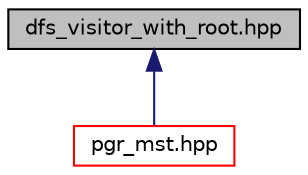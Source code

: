 digraph "dfs_visitor_with_root.hpp"
{
  edge [fontname="Helvetica",fontsize="10",labelfontname="Helvetica",labelfontsize="10"];
  node [fontname="Helvetica",fontsize="10",shape=record];
  Node4 [label="dfs_visitor_with_root.hpp",height=0.2,width=0.4,color="black", fillcolor="grey75", style="filled", fontcolor="black"];
  Node4 -> Node5 [dir="back",color="midnightblue",fontsize="10",style="solid",fontname="Helvetica"];
  Node5 [label="pgr_mst.hpp",height=0.2,width=0.4,color="red", fillcolor="white", style="filled",URL="$pgr__mst_8hpp.html"];
}
